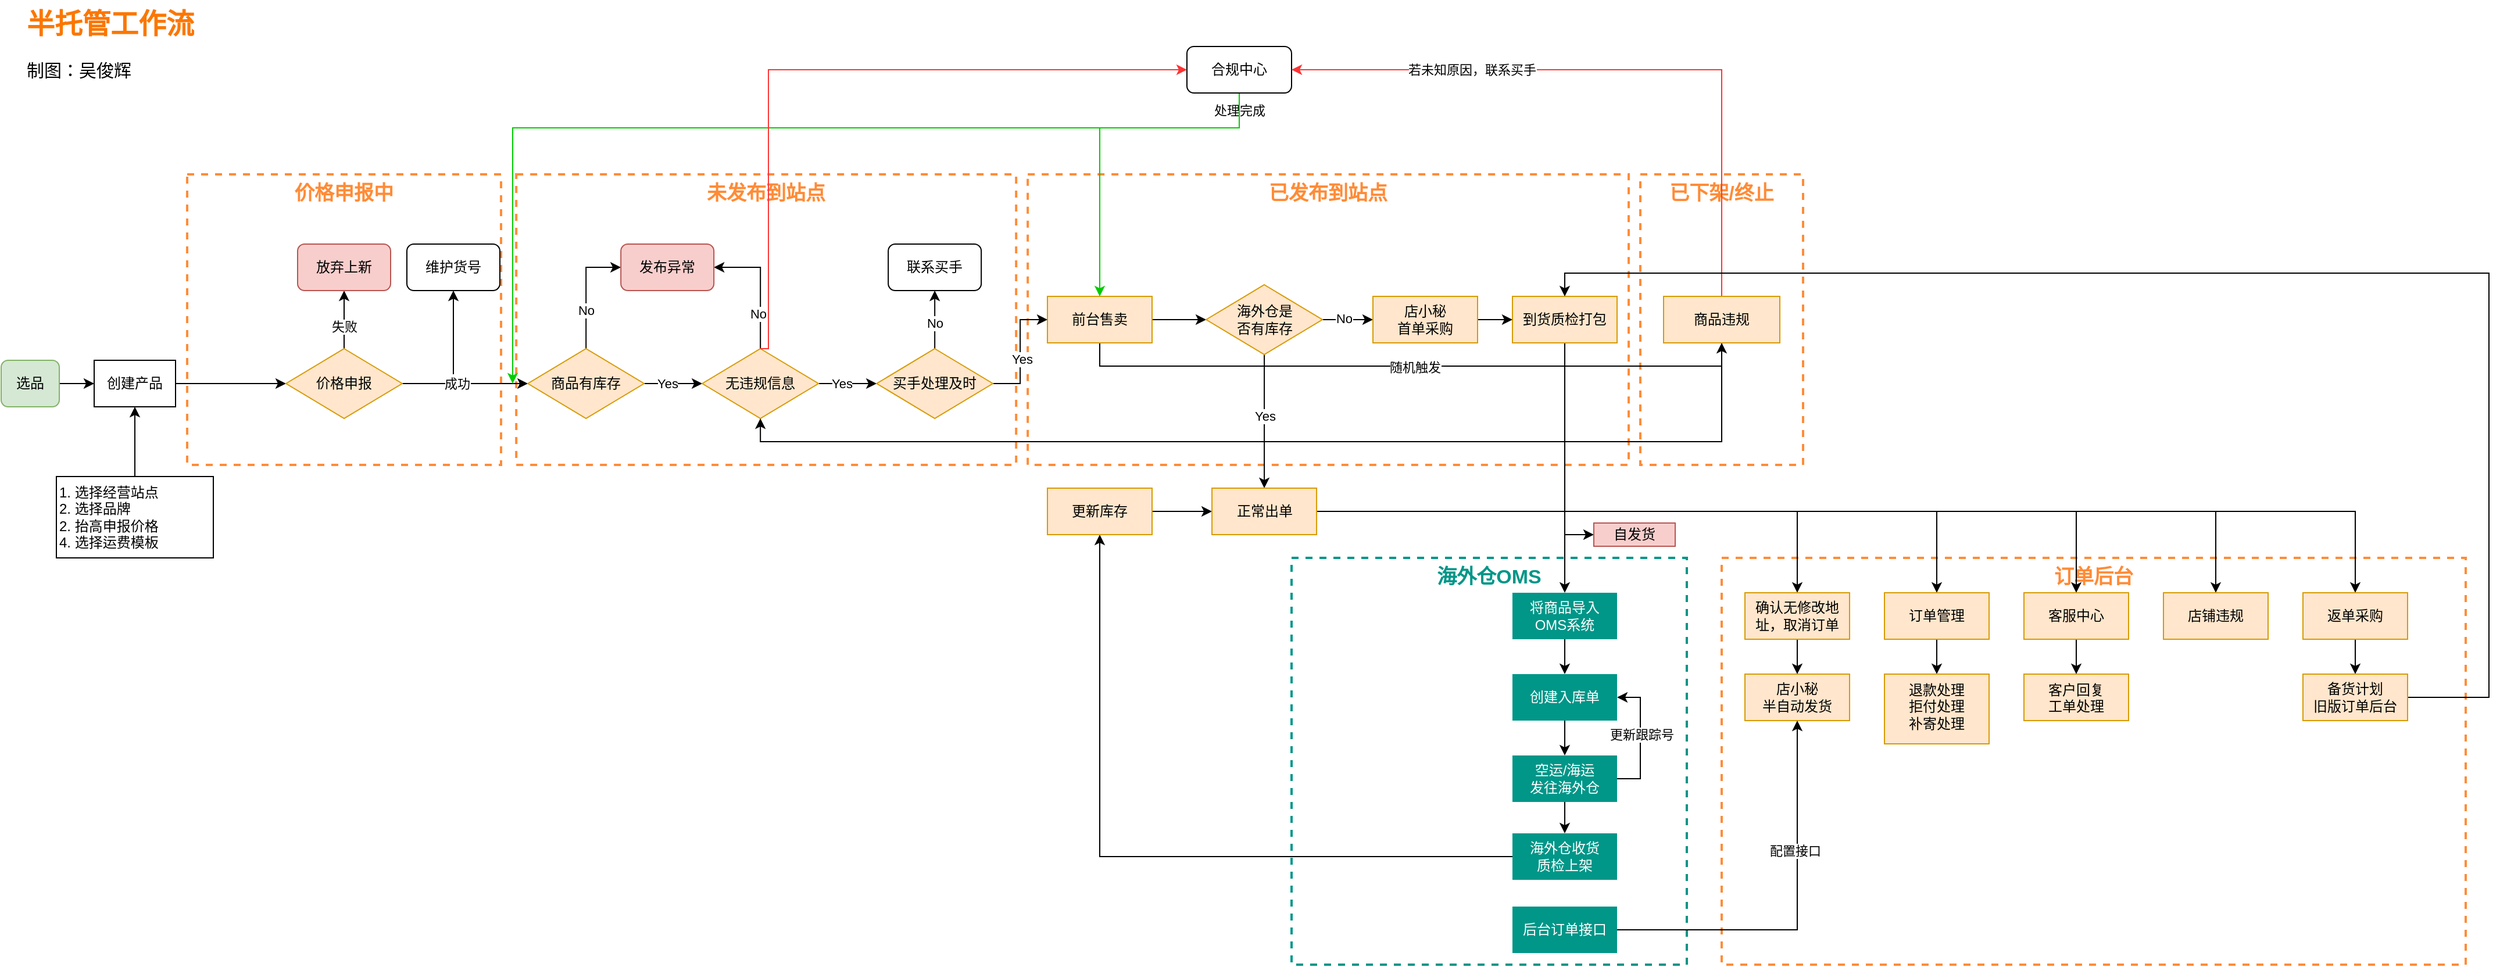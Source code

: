 <mxfile version="26.0.6">
  <diagram name="第 1 页" id="8UBDZhHqwM8WWdr9Ulw3">
    <mxGraphModel dx="1644" dy="853" grid="1" gridSize="10" guides="1" tooltips="1" connect="1" arrows="1" fold="1" page="1" pageScale="1" pageWidth="1169" pageHeight="827" background="#ffffff" math="0" shadow="0">
      <root>
        <mxCell id="0" />
        <mxCell id="1" parent="0" />
        <mxCell id="m9L9pV3n4SAriRHgxCJO-34" value="订单后台" style="rounded=0;whiteSpace=wrap;html=1;align=center;fillColor=none;horizontal=1;verticalAlign=top;fontColor=#ff8b36;fontStyle=1;fontSize=17;strokeWidth=2;strokeColor=#ff8c37;dashed=1;" vertex="1" parent="1">
          <mxGeometry x="1490" y="570" width="640" height="350" as="geometry" />
        </mxCell>
        <mxCell id="fUpJmD-WBHs-wK1vxoQ--46" value="&lt;font&gt;海外仓OMS&lt;/font&gt;" style="rounded=0;whiteSpace=wrap;html=1;align=center;fillColor=none;horizontal=1;verticalAlign=top;fontColor=#009688;fontStyle=1;fontSize=17;strokeWidth=2;strokeColor=#009688;dashed=1;" parent="1" vertex="1">
          <mxGeometry x="1120" y="570" width="340" height="350" as="geometry" />
        </mxCell>
        <mxCell id="824p-lf1ZnNUyni7ajF0-69" value="已发布到站点" style="rounded=0;whiteSpace=wrap;html=1;align=center;fillColor=none;horizontal=1;verticalAlign=top;fontColor=#ff8b36;fontStyle=1;fontSize=17;strokeWidth=2;strokeColor=#ff8c37;dashed=1;" parent="1" vertex="1">
          <mxGeometry x="893.08" y="240" width="516.92" height="250" as="geometry" />
        </mxCell>
        <mxCell id="824p-lf1ZnNUyni7ajF0-91" value="价格申报中" style="rounded=0;whiteSpace=wrap;html=1;align=center;fillColor=none;horizontal=1;verticalAlign=top;fontColor=#ff8b36;fontStyle=1;fontSize=17;strokeWidth=2;strokeColor=#ff8c37;dashed=1;" parent="1" vertex="1">
          <mxGeometry x="170" y="240" width="270" height="250" as="geometry" />
        </mxCell>
        <mxCell id="824p-lf1ZnNUyni7ajF0-81" value="已下架/终止" style="rounded=0;whiteSpace=wrap;html=1;align=center;fillColor=none;horizontal=1;verticalAlign=top;fontColor=#ff8b36;fontStyle=1;fontSize=17;strokeWidth=2;strokeColor=#ff8c37;dashed=1;" parent="1" vertex="1">
          <mxGeometry x="1420" y="240" width="140" height="250" as="geometry" />
        </mxCell>
        <mxCell id="824p-lf1ZnNUyni7ajF0-42" value="未发布到站点" style="rounded=0;whiteSpace=wrap;html=1;align=center;fillColor=none;horizontal=1;verticalAlign=top;fontColor=#ff8b36;fontStyle=1;fontSize=17;strokeWidth=2;strokeColor=#ff8c37;dashed=1;" parent="1" vertex="1">
          <mxGeometry x="453.08" y="240" width="430" height="250" as="geometry" />
        </mxCell>
        <mxCell id="824p-lf1ZnNUyni7ajF0-5" style="edgeStyle=orthogonalEdgeStyle;rounded=0;orthogonalLoop=1;jettySize=auto;html=1;entryX=0;entryY=0.5;entryDx=0;entryDy=0;" parent="1" source="824p-lf1ZnNUyni7ajF0-1" target="824p-lf1ZnNUyni7ajF0-4" edge="1">
          <mxGeometry relative="1" as="geometry" />
        </mxCell>
        <mxCell id="824p-lf1ZnNUyni7ajF0-1" value="选品" style="rounded=1;whiteSpace=wrap;html=1;fillColor=#d5e8d4;strokeColor=#82b366;" parent="1" vertex="1">
          <mxGeometry x="10" y="400" width="50" height="40" as="geometry" />
        </mxCell>
        <mxCell id="824p-lf1ZnNUyni7ajF0-94" style="edgeStyle=orthogonalEdgeStyle;rounded=0;orthogonalLoop=1;jettySize=auto;html=1;entryX=0;entryY=0.5;entryDx=0;entryDy=0;" parent="1" source="824p-lf1ZnNUyni7ajF0-4" target="824p-lf1ZnNUyni7ajF0-7" edge="1">
          <mxGeometry relative="1" as="geometry" />
        </mxCell>
        <mxCell id="824p-lf1ZnNUyni7ajF0-4" value="创建产品" style="rounded=0;whiteSpace=wrap;html=1;" parent="1" vertex="1">
          <mxGeometry x="90" y="400" width="70" height="40" as="geometry" />
        </mxCell>
        <mxCell id="824p-lf1ZnNUyni7ajF0-20" style="edgeStyle=orthogonalEdgeStyle;rounded=0;orthogonalLoop=1;jettySize=auto;html=1;entryX=0.5;entryY=1;entryDx=0;entryDy=0;" parent="1" source="824p-lf1ZnNUyni7ajF0-7" target="824p-lf1ZnNUyni7ajF0-19" edge="1">
          <mxGeometry relative="1" as="geometry" />
        </mxCell>
        <mxCell id="824p-lf1ZnNUyni7ajF0-21" value="失败" style="edgeLabel;html=1;align=center;verticalAlign=middle;resizable=0;points=[];" parent="824p-lf1ZnNUyni7ajF0-20" vertex="1" connectable="0">
          <mxGeometry x="-0.291" y="2" relative="1" as="geometry">
            <mxPoint x="2" y="-2" as="offset" />
          </mxGeometry>
        </mxCell>
        <mxCell id="824p-lf1ZnNUyni7ajF0-95" style="edgeStyle=orthogonalEdgeStyle;rounded=0;orthogonalLoop=1;jettySize=auto;html=1;entryX=0;entryY=0.5;entryDx=0;entryDy=0;" parent="1" source="824p-lf1ZnNUyni7ajF0-7" target="824p-lf1ZnNUyni7ajF0-29" edge="1">
          <mxGeometry relative="1" as="geometry" />
        </mxCell>
        <mxCell id="824p-lf1ZnNUyni7ajF0-96" value="成功" style="edgeLabel;html=1;align=center;verticalAlign=middle;resizable=0;points=[];" parent="824p-lf1ZnNUyni7ajF0-95" vertex="1" connectable="0">
          <mxGeometry x="-0.132" relative="1" as="geometry">
            <mxPoint as="offset" />
          </mxGeometry>
        </mxCell>
        <mxCell id="824p-lf1ZnNUyni7ajF0-7" value="价格申报" style="rhombus;whiteSpace=wrap;html=1;rounded=0;fillColor=#ffe6cc;strokeColor=#d79b00;" parent="1" vertex="1">
          <mxGeometry x="255" y="390" width="100" height="60" as="geometry" />
        </mxCell>
        <mxCell id="824p-lf1ZnNUyni7ajF0-19" value="放弃上新" style="rounded=1;whiteSpace=wrap;html=1;fillColor=#f8cecc;strokeColor=#b85450;" parent="1" vertex="1">
          <mxGeometry x="265" y="300" width="80" height="40" as="geometry" />
        </mxCell>
        <mxCell id="fUpJmD-WBHs-wK1vxoQ--29" style="edgeStyle=orthogonalEdgeStyle;rounded=0;orthogonalLoop=1;jettySize=auto;html=1;entryX=0;entryY=0.5;entryDx=0;entryDy=0;" parent="1" source="824p-lf1ZnNUyni7ajF0-27" target="824p-lf1ZnNUyni7ajF0-97" edge="1">
          <mxGeometry relative="1" as="geometry" />
        </mxCell>
        <mxCell id="m9L9pV3n4SAriRHgxCJO-27" style="edgeStyle=orthogonalEdgeStyle;rounded=0;orthogonalLoop=1;jettySize=auto;html=1;entryX=0.5;entryY=1;entryDx=0;entryDy=0;" edge="1" parent="1" source="824p-lf1ZnNUyni7ajF0-27" target="824p-lf1ZnNUyni7ajF0-78">
          <mxGeometry relative="1" as="geometry">
            <Array as="points">
              <mxPoint x="955" y="405" />
              <mxPoint x="1490" y="405" />
            </Array>
          </mxGeometry>
        </mxCell>
        <mxCell id="m9L9pV3n4SAriRHgxCJO-28" value="随机触发" style="edgeLabel;html=1;align=center;verticalAlign=middle;resizable=0;points=[];" vertex="1" connectable="0" parent="m9L9pV3n4SAriRHgxCJO-27">
          <mxGeometry x="0.011" y="-1" relative="1" as="geometry">
            <mxPoint as="offset" />
          </mxGeometry>
        </mxCell>
        <mxCell id="824p-lf1ZnNUyni7ajF0-27" value="前台售卖" style="whiteSpace=wrap;html=1;fillColor=#ffe6cc;strokeColor=#d79b00;rounded=0;" parent="1" vertex="1">
          <mxGeometry x="910.0" y="345" width="90" height="40" as="geometry" />
        </mxCell>
        <mxCell id="824p-lf1ZnNUyni7ajF0-32" value="" style="edgeStyle=orthogonalEdgeStyle;rounded=0;orthogonalLoop=1;jettySize=auto;html=1;" parent="1" source="824p-lf1ZnNUyni7ajF0-29" target="824p-lf1ZnNUyni7ajF0-31" edge="1">
          <mxGeometry relative="1" as="geometry" />
        </mxCell>
        <mxCell id="824p-lf1ZnNUyni7ajF0-35" value="Yes" style="edgeLabel;html=1;align=center;verticalAlign=middle;resizable=0;points=[];" parent="824p-lf1ZnNUyni7ajF0-32" vertex="1" connectable="0">
          <mxGeometry x="-0.361" y="1" relative="1" as="geometry">
            <mxPoint x="4" y="1" as="offset" />
          </mxGeometry>
        </mxCell>
        <mxCell id="824p-lf1ZnNUyni7ajF0-38" style="edgeStyle=orthogonalEdgeStyle;rounded=0;orthogonalLoop=1;jettySize=auto;html=1;entryX=0;entryY=0.5;entryDx=0;entryDy=0;" parent="1" source="824p-lf1ZnNUyni7ajF0-29" target="824p-lf1ZnNUyni7ajF0-37" edge="1">
          <mxGeometry relative="1" as="geometry" />
        </mxCell>
        <mxCell id="824p-lf1ZnNUyni7ajF0-40" value="No" style="edgeLabel;html=1;align=center;verticalAlign=middle;resizable=0;points=[];" parent="824p-lf1ZnNUyni7ajF0-38" vertex="1" connectable="0">
          <mxGeometry x="-0.343" relative="1" as="geometry">
            <mxPoint as="offset" />
          </mxGeometry>
        </mxCell>
        <mxCell id="824p-lf1ZnNUyni7ajF0-29" value="商品有库存" style="rhombus;whiteSpace=wrap;html=1;rounded=0;fillColor=#ffe6cc;strokeColor=#d79b00;" parent="1" vertex="1">
          <mxGeometry x="463.08" y="390" width="100" height="60" as="geometry" />
        </mxCell>
        <mxCell id="824p-lf1ZnNUyni7ajF0-34" value="" style="edgeStyle=orthogonalEdgeStyle;rounded=0;orthogonalLoop=1;jettySize=auto;html=1;" parent="1" source="824p-lf1ZnNUyni7ajF0-31" target="824p-lf1ZnNUyni7ajF0-33" edge="1">
          <mxGeometry relative="1" as="geometry" />
        </mxCell>
        <mxCell id="824p-lf1ZnNUyni7ajF0-36" value="Yes" style="edgeLabel;html=1;align=center;verticalAlign=middle;resizable=0;points=[];" parent="824p-lf1ZnNUyni7ajF0-34" vertex="1" connectable="0">
          <mxGeometry x="0.288" y="1" relative="1" as="geometry">
            <mxPoint x="-12" y="1" as="offset" />
          </mxGeometry>
        </mxCell>
        <mxCell id="824p-lf1ZnNUyni7ajF0-39" style="edgeStyle=orthogonalEdgeStyle;rounded=0;orthogonalLoop=1;jettySize=auto;html=1;entryX=1;entryY=0.5;entryDx=0;entryDy=0;" parent="1" source="824p-lf1ZnNUyni7ajF0-31" target="824p-lf1ZnNUyni7ajF0-37" edge="1">
          <mxGeometry relative="1" as="geometry" />
        </mxCell>
        <mxCell id="824p-lf1ZnNUyni7ajF0-41" value="No" style="edgeLabel;html=1;align=center;verticalAlign=middle;resizable=0;points=[];" parent="824p-lf1ZnNUyni7ajF0-39" vertex="1" connectable="0">
          <mxGeometry x="-0.449" y="3" relative="1" as="geometry">
            <mxPoint x="1" as="offset" />
          </mxGeometry>
        </mxCell>
        <mxCell id="824p-lf1ZnNUyni7ajF0-31" value="无违规信息" style="rhombus;whiteSpace=wrap;html=1;rounded=0;fillColor=#ffe6cc;strokeColor=#d79b00;" parent="1" vertex="1">
          <mxGeometry x="613.08" y="390" width="100" height="60" as="geometry" />
        </mxCell>
        <mxCell id="824p-lf1ZnNUyni7ajF0-48" style="edgeStyle=orthogonalEdgeStyle;rounded=0;orthogonalLoop=1;jettySize=auto;html=1;entryX=0.5;entryY=1;entryDx=0;entryDy=0;" parent="1" source="824p-lf1ZnNUyni7ajF0-33" target="824p-lf1ZnNUyni7ajF0-43" edge="1">
          <mxGeometry relative="1" as="geometry" />
        </mxCell>
        <mxCell id="824p-lf1ZnNUyni7ajF0-50" value="No" style="edgeLabel;html=1;align=center;verticalAlign=middle;resizable=0;points=[];" parent="824p-lf1ZnNUyni7ajF0-48" vertex="1" connectable="0">
          <mxGeometry x="-0.091" relative="1" as="geometry">
            <mxPoint as="offset" />
          </mxGeometry>
        </mxCell>
        <mxCell id="824p-lf1ZnNUyni7ajF0-55" value="" style="edgeStyle=orthogonalEdgeStyle;rounded=0;orthogonalLoop=1;jettySize=auto;html=1;entryX=0;entryY=0.5;entryDx=0;entryDy=0;" parent="1" source="824p-lf1ZnNUyni7ajF0-33" target="824p-lf1ZnNUyni7ajF0-27" edge="1">
          <mxGeometry relative="1" as="geometry">
            <mxPoint x="913.08" y="420" as="targetPoint" />
          </mxGeometry>
        </mxCell>
        <mxCell id="824p-lf1ZnNUyni7ajF0-61" value="Yes" style="edgeLabel;html=1;align=center;verticalAlign=middle;resizable=0;points=[];" parent="824p-lf1ZnNUyni7ajF0-55" vertex="1" connectable="0">
          <mxGeometry x="-0.13" y="-1" relative="1" as="geometry">
            <mxPoint as="offset" />
          </mxGeometry>
        </mxCell>
        <mxCell id="824p-lf1ZnNUyni7ajF0-33" value="买手处理及时" style="rhombus;whiteSpace=wrap;html=1;rounded=0;fillColor=#ffe6cc;strokeColor=#d79b00;" parent="1" vertex="1">
          <mxGeometry x="763.08" y="390" width="100" height="60" as="geometry" />
        </mxCell>
        <mxCell id="824p-lf1ZnNUyni7ajF0-37" value="发布异常" style="rounded=1;whiteSpace=wrap;html=1;fillColor=#f8cecc;strokeColor=#b85450;" parent="1" vertex="1">
          <mxGeometry x="543.08" y="300" width="80" height="40" as="geometry" />
        </mxCell>
        <mxCell id="824p-lf1ZnNUyni7ajF0-43" value="联系买手" style="rounded=1;whiteSpace=wrap;html=1;" parent="1" vertex="1">
          <mxGeometry x="773.08" y="300" width="80" height="40" as="geometry" />
        </mxCell>
        <mxCell id="fUpJmD-WBHs-wK1vxoQ--65" style="edgeStyle=orthogonalEdgeStyle;rounded=0;orthogonalLoop=1;jettySize=auto;html=1;entryX=0.5;entryY=0;entryDx=0;entryDy=0;strokeColor=#00CC00;" parent="1" source="824p-lf1ZnNUyni7ajF0-72" target="824p-lf1ZnNUyni7ajF0-27" edge="1">
          <mxGeometry relative="1" as="geometry">
            <Array as="points">
              <mxPoint x="1075" y="200" />
              <mxPoint x="955" y="200" />
            </Array>
          </mxGeometry>
        </mxCell>
        <mxCell id="fUpJmD-WBHs-wK1vxoQ--66" value="处理完成" style="edgeLabel;html=1;align=center;verticalAlign=middle;resizable=0;points=[];" parent="fUpJmD-WBHs-wK1vxoQ--65" vertex="1" connectable="0">
          <mxGeometry x="-0.902" relative="1" as="geometry">
            <mxPoint as="offset" />
          </mxGeometry>
        </mxCell>
        <mxCell id="fUpJmD-WBHs-wK1vxoQ--67" style="edgeStyle=orthogonalEdgeStyle;rounded=0;orthogonalLoop=1;jettySize=auto;html=1;strokeColor=#00CC00;" parent="1" source="824p-lf1ZnNUyni7ajF0-72" edge="1">
          <mxGeometry relative="1" as="geometry">
            <mxPoint x="450" y="420" as="targetPoint" />
            <Array as="points">
              <mxPoint x="1075" y="200" />
              <mxPoint x="450" y="200" />
            </Array>
          </mxGeometry>
        </mxCell>
        <mxCell id="824p-lf1ZnNUyni7ajF0-72" value="合规中心" style="rounded=1;whiteSpace=wrap;html=1;" parent="1" vertex="1">
          <mxGeometry x="1030" y="130" width="90" height="40" as="geometry" />
        </mxCell>
        <mxCell id="824p-lf1ZnNUyni7ajF0-83" style="edgeStyle=orthogonalEdgeStyle;rounded=0;orthogonalLoop=1;jettySize=auto;html=1;entryX=1;entryY=0.5;entryDx=0;entryDy=0;exitX=0.5;exitY=0;exitDx=0;exitDy=0;strokeColor=#FF3333;" parent="1" source="824p-lf1ZnNUyni7ajF0-78" target="824p-lf1ZnNUyni7ajF0-72" edge="1">
          <mxGeometry relative="1" as="geometry">
            <Array as="points">
              <mxPoint x="1490" y="150" />
            </Array>
          </mxGeometry>
        </mxCell>
        <mxCell id="m9L9pV3n4SAriRHgxCJO-10" value="若未知原因，联系买手" style="edgeLabel;html=1;align=center;verticalAlign=middle;resizable=0;points=[];" vertex="1" connectable="0" parent="824p-lf1ZnNUyni7ajF0-83">
          <mxGeometry x="0.453" relative="1" as="geometry">
            <mxPoint as="offset" />
          </mxGeometry>
        </mxCell>
        <mxCell id="824p-lf1ZnNUyni7ajF0-90" style="edgeStyle=orthogonalEdgeStyle;rounded=0;orthogonalLoop=1;jettySize=auto;html=1;entryX=0.5;entryY=1;entryDx=0;entryDy=0;" parent="1" source="824p-lf1ZnNUyni7ajF0-78" target="824p-lf1ZnNUyni7ajF0-31" edge="1">
          <mxGeometry relative="1" as="geometry">
            <Array as="points">
              <mxPoint x="1490" y="470" />
              <mxPoint x="663" y="470" />
            </Array>
          </mxGeometry>
        </mxCell>
        <mxCell id="824p-lf1ZnNUyni7ajF0-78" value="商品违规" style="whiteSpace=wrap;html=1;fillColor=#ffe6cc;strokeColor=#d79b00;rounded=0;" parent="1" vertex="1">
          <mxGeometry x="1440" y="345" width="100" height="40" as="geometry" />
        </mxCell>
        <mxCell id="824p-lf1ZnNUyni7ajF0-85" style="edgeStyle=orthogonalEdgeStyle;rounded=0;orthogonalLoop=1;jettySize=auto;html=1;entryX=0;entryY=0.5;entryDx=0;entryDy=0;exitX=0.5;exitY=0;exitDx=0;exitDy=0;strokeColor=#FF3333;" parent="1" source="824p-lf1ZnNUyni7ajF0-31" target="824p-lf1ZnNUyni7ajF0-72" edge="1">
          <mxGeometry relative="1" as="geometry">
            <Array as="points">
              <mxPoint x="670" y="390" />
              <mxPoint x="670" y="150" />
            </Array>
          </mxGeometry>
        </mxCell>
        <mxCell id="fUpJmD-WBHs-wK1vxoQ--25" style="edgeStyle=orthogonalEdgeStyle;rounded=0;orthogonalLoop=1;jettySize=auto;html=1;entryX=0.5;entryY=0;entryDx=0;entryDy=0;" parent="1" source="824p-lf1ZnNUyni7ajF0-97" target="fUpJmD-WBHs-wK1vxoQ--28" edge="1">
          <mxGeometry relative="1" as="geometry">
            <mxPoint x="1096.54" y="400" as="targetPoint" />
          </mxGeometry>
        </mxCell>
        <mxCell id="fUpJmD-WBHs-wK1vxoQ--26" value="Yes" style="edgeLabel;html=1;align=center;verticalAlign=middle;resizable=0;points=[];" parent="fUpJmD-WBHs-wK1vxoQ--25" vertex="1" connectable="0">
          <mxGeometry x="-0.309" relative="1" as="geometry">
            <mxPoint y="13" as="offset" />
          </mxGeometry>
        </mxCell>
        <mxCell id="m9L9pV3n4SAriRHgxCJO-16" style="edgeStyle=orthogonalEdgeStyle;rounded=0;orthogonalLoop=1;jettySize=auto;html=1;entryX=0;entryY=0.5;entryDx=0;entryDy=0;" edge="1" parent="1" source="824p-lf1ZnNUyni7ajF0-97" target="fUpJmD-WBHs-wK1vxoQ--20">
          <mxGeometry relative="1" as="geometry" />
        </mxCell>
        <mxCell id="m9L9pV3n4SAriRHgxCJO-17" value="No" style="edgeLabel;html=1;align=center;verticalAlign=middle;resizable=0;points=[];" vertex="1" connectable="0" parent="m9L9pV3n4SAriRHgxCJO-16">
          <mxGeometry x="0.101" y="1" relative="1" as="geometry">
            <mxPoint x="-6" as="offset" />
          </mxGeometry>
        </mxCell>
        <mxCell id="824p-lf1ZnNUyni7ajF0-97" value="海外仓是&lt;div&gt;否有库存&lt;/div&gt;" style="rhombus;whiteSpace=wrap;html=1;rounded=0;fillColor=#ffe6cc;strokeColor=#d79b00;" parent="1" vertex="1">
          <mxGeometry x="1046.54" y="335" width="100" height="60" as="geometry" />
        </mxCell>
        <mxCell id="fUpJmD-WBHs-wK1vxoQ--42" style="edgeStyle=orthogonalEdgeStyle;rounded=0;orthogonalLoop=1;jettySize=auto;html=1;entryX=0.5;entryY=0;entryDx=0;entryDy=0;" parent="1" source="fUpJmD-WBHs-wK1vxoQ--10" target="fUpJmD-WBHs-wK1vxoQ--11" edge="1">
          <mxGeometry relative="1" as="geometry" />
        </mxCell>
        <mxCell id="m9L9pV3n4SAriRHgxCJO-42" style="edgeStyle=orthogonalEdgeStyle;rounded=0;orthogonalLoop=1;jettySize=auto;html=1;entryX=0;entryY=0.5;entryDx=0;entryDy=0;" edge="1" parent="1" source="fUpJmD-WBHs-wK1vxoQ--10" target="m9L9pV3n4SAriRHgxCJO-18">
          <mxGeometry relative="1" as="geometry" />
        </mxCell>
        <mxCell id="fUpJmD-WBHs-wK1vxoQ--10" value="到货质检打包" style="whiteSpace=wrap;html=1;fillColor=#ffe6cc;strokeColor=#d79b00;rounded=0;" parent="1" vertex="1">
          <mxGeometry x="1310" y="345" width="90" height="40" as="geometry" />
        </mxCell>
        <mxCell id="fUpJmD-WBHs-wK1vxoQ--40" style="edgeStyle=orthogonalEdgeStyle;rounded=0;orthogonalLoop=1;jettySize=auto;html=1;entryX=0.5;entryY=0;entryDx=0;entryDy=0;" parent="1" source="fUpJmD-WBHs-wK1vxoQ--11" target="fUpJmD-WBHs-wK1vxoQ--12" edge="1">
          <mxGeometry relative="1" as="geometry" />
        </mxCell>
        <mxCell id="fUpJmD-WBHs-wK1vxoQ--11" value="将商品导入&lt;div&gt;OMS系统&lt;/div&gt;" style="whiteSpace=wrap;html=1;fillColor=#009688;strokeColor=none;rounded=0;fontColor=#FFFFFF;" parent="1" vertex="1">
          <mxGeometry x="1310" y="600" width="90" height="40" as="geometry" />
        </mxCell>
        <mxCell id="fUpJmD-WBHs-wK1vxoQ--14" value="" style="edgeStyle=orthogonalEdgeStyle;rounded=0;orthogonalLoop=1;jettySize=auto;html=1;" parent="1" source="fUpJmD-WBHs-wK1vxoQ--12" target="fUpJmD-WBHs-wK1vxoQ--13" edge="1">
          <mxGeometry relative="1" as="geometry" />
        </mxCell>
        <mxCell id="fUpJmD-WBHs-wK1vxoQ--12" value="创建入库单" style="whiteSpace=wrap;html=1;fillColor=#009688;strokeColor=none;rounded=0;fontColor=#FFFFFF;" parent="1" vertex="1">
          <mxGeometry x="1310" y="670" width="90" height="40" as="geometry" />
        </mxCell>
        <mxCell id="fUpJmD-WBHs-wK1vxoQ--16" value="" style="edgeStyle=orthogonalEdgeStyle;rounded=0;orthogonalLoop=1;jettySize=auto;html=1;" parent="1" source="fUpJmD-WBHs-wK1vxoQ--13" target="fUpJmD-WBHs-wK1vxoQ--15" edge="1">
          <mxGeometry relative="1" as="geometry" />
        </mxCell>
        <mxCell id="fUpJmD-WBHs-wK1vxoQ--44" style="edgeStyle=orthogonalEdgeStyle;rounded=0;orthogonalLoop=1;jettySize=auto;html=1;entryX=1;entryY=0.5;entryDx=0;entryDy=0;" parent="1" target="fUpJmD-WBHs-wK1vxoQ--12" edge="1">
          <mxGeometry relative="1" as="geometry">
            <mxPoint x="1370" y="760" as="sourcePoint" />
            <mxPoint x="1415" y="710" as="targetPoint" />
            <Array as="points">
              <mxPoint x="1420" y="760" />
              <mxPoint x="1420" y="690" />
            </Array>
          </mxGeometry>
        </mxCell>
        <mxCell id="fUpJmD-WBHs-wK1vxoQ--45" value="更新跟踪号" style="edgeLabel;html=1;align=center;verticalAlign=middle;resizable=0;points=[];" parent="fUpJmD-WBHs-wK1vxoQ--44" vertex="1" connectable="0">
          <mxGeometry x="0.259" y="-1" relative="1" as="geometry">
            <mxPoint as="offset" />
          </mxGeometry>
        </mxCell>
        <mxCell id="fUpJmD-WBHs-wK1vxoQ--13" value="空运/海运&lt;div&gt;发往海外仓&lt;/div&gt;" style="whiteSpace=wrap;html=1;fillColor=#009688;strokeColor=none;rounded=0;fontColor=#FFFFFF;" parent="1" vertex="1">
          <mxGeometry x="1310" y="740" width="90" height="40" as="geometry" />
        </mxCell>
        <mxCell id="fUpJmD-WBHs-wK1vxoQ--18" value="" style="edgeStyle=orthogonalEdgeStyle;rounded=0;orthogonalLoop=1;jettySize=auto;html=1;" parent="1" source="fUpJmD-WBHs-wK1vxoQ--15" target="fUpJmD-WBHs-wK1vxoQ--17" edge="1">
          <mxGeometry relative="1" as="geometry" />
        </mxCell>
        <mxCell id="fUpJmD-WBHs-wK1vxoQ--15" value="海外仓收货&lt;div&gt;质检上架&lt;/div&gt;" style="whiteSpace=wrap;html=1;fillColor=#009688;strokeColor=none;rounded=0;fontColor=#FFFFFF;" parent="1" vertex="1">
          <mxGeometry x="1310" y="807" width="90" height="40" as="geometry" />
        </mxCell>
        <mxCell id="fUpJmD-WBHs-wK1vxoQ--41" style="edgeStyle=orthogonalEdgeStyle;rounded=0;orthogonalLoop=1;jettySize=auto;html=1;entryX=0;entryY=0.5;entryDx=0;entryDy=0;" parent="1" source="fUpJmD-WBHs-wK1vxoQ--17" target="fUpJmD-WBHs-wK1vxoQ--28" edge="1">
          <mxGeometry relative="1" as="geometry" />
        </mxCell>
        <mxCell id="fUpJmD-WBHs-wK1vxoQ--17" value="更新库存" style="whiteSpace=wrap;html=1;fillColor=#ffe6cc;strokeColor=#d79b00;rounded=0;" parent="1" vertex="1">
          <mxGeometry x="910" y="510" width="90" height="40" as="geometry" />
        </mxCell>
        <mxCell id="m9L9pV3n4SAriRHgxCJO-14" style="edgeStyle=orthogonalEdgeStyle;rounded=0;orthogonalLoop=1;jettySize=auto;html=1;entryX=0;entryY=0.5;entryDx=0;entryDy=0;" edge="1" parent="1" source="fUpJmD-WBHs-wK1vxoQ--20" target="fUpJmD-WBHs-wK1vxoQ--10">
          <mxGeometry relative="1" as="geometry" />
        </mxCell>
        <mxCell id="fUpJmD-WBHs-wK1vxoQ--20" value="店小秘&lt;div&gt;首单采购&lt;/div&gt;" style="whiteSpace=wrap;html=1;fillColor=#ffe6cc;strokeColor=#d79b00;rounded=0;" parent="1" vertex="1">
          <mxGeometry x="1190" y="345" width="90" height="40" as="geometry" />
        </mxCell>
        <mxCell id="m9L9pV3n4SAriRHgxCJO-38" style="edgeStyle=orthogonalEdgeStyle;rounded=0;orthogonalLoop=1;jettySize=auto;html=1;entryX=0.5;entryY=0;entryDx=0;entryDy=0;" edge="1" parent="1" source="fUpJmD-WBHs-wK1vxoQ--28" target="m9L9pV3n4SAriRHgxCJO-31">
          <mxGeometry relative="1" as="geometry" />
        </mxCell>
        <mxCell id="m9L9pV3n4SAriRHgxCJO-40" style="edgeStyle=orthogonalEdgeStyle;rounded=0;orthogonalLoop=1;jettySize=auto;html=1;entryX=0.5;entryY=0;entryDx=0;entryDy=0;" edge="1" parent="1" source="fUpJmD-WBHs-wK1vxoQ--28" target="fUpJmD-WBHs-wK1vxoQ--70">
          <mxGeometry relative="1" as="geometry" />
        </mxCell>
        <mxCell id="m9L9pV3n4SAriRHgxCJO-48" style="edgeStyle=orthogonalEdgeStyle;rounded=0;orthogonalLoop=1;jettySize=auto;html=1;entryX=0.5;entryY=0;entryDx=0;entryDy=0;" edge="1" parent="1" source="fUpJmD-WBHs-wK1vxoQ--28" target="m9L9pV3n4SAriRHgxCJO-44">
          <mxGeometry relative="1" as="geometry" />
        </mxCell>
        <mxCell id="m9L9pV3n4SAriRHgxCJO-49" style="edgeStyle=orthogonalEdgeStyle;rounded=0;orthogonalLoop=1;jettySize=auto;html=1;entryX=0.5;entryY=0;entryDx=0;entryDy=0;" edge="1" parent="1" source="fUpJmD-WBHs-wK1vxoQ--28" target="m9L9pV3n4SAriRHgxCJO-43">
          <mxGeometry relative="1" as="geometry" />
        </mxCell>
        <mxCell id="m9L9pV3n4SAriRHgxCJO-50" style="edgeStyle=orthogonalEdgeStyle;rounded=0;orthogonalLoop=1;jettySize=auto;html=1;entryX=0.5;entryY=0;entryDx=0;entryDy=0;" edge="1" parent="1" source="fUpJmD-WBHs-wK1vxoQ--28" target="m9L9pV3n4SAriRHgxCJO-45">
          <mxGeometry relative="1" as="geometry" />
        </mxCell>
        <mxCell id="fUpJmD-WBHs-wK1vxoQ--28" value="正常出单" style="whiteSpace=wrap;html=1;fillColor=#ffe6cc;strokeColor=#d79b00;rounded=0;" parent="1" vertex="1">
          <mxGeometry x="1051.54" y="510" width="90" height="40" as="geometry" />
        </mxCell>
        <mxCell id="fUpJmD-WBHs-wK1vxoQ--34" value="店小秘&lt;div&gt;半自动发货&lt;/div&gt;" style="whiteSpace=wrap;html=1;fillColor=#ffe6cc;strokeColor=#d79b00;rounded=0;" parent="1" vertex="1">
          <mxGeometry x="1510" y="670" width="90" height="40" as="geometry" />
        </mxCell>
        <mxCell id="fUpJmD-WBHs-wK1vxoQ--48" style="edgeStyle=orthogonalEdgeStyle;rounded=0;orthogonalLoop=1;jettySize=auto;html=1;entryX=0.5;entryY=1;entryDx=0;entryDy=0;" parent="1" source="fUpJmD-WBHs-wK1vxoQ--47" target="824p-lf1ZnNUyni7ajF0-4" edge="1">
          <mxGeometry relative="1" as="geometry" />
        </mxCell>
        <mxCell id="fUpJmD-WBHs-wK1vxoQ--47" value="1.&amp;nbsp;&lt;span style=&quot;background-color: transparent; color: light-dark(rgb(0, 0, 0), rgb(255, 255, 255));&quot;&gt;选择经营站点&lt;/span&gt;&lt;div&gt;2. 选择品牌&lt;br&gt;&lt;div&gt;&lt;div&gt;2. 抬高申报价格&lt;/div&gt;&lt;div&gt;&lt;span style=&quot;background-color: transparent; color: light-dark(rgb(0, 0, 0), rgb(255, 255, 255));&quot;&gt;4. 选择运费模板&lt;/span&gt;&lt;/div&gt;&lt;/div&gt;&lt;/div&gt;" style="rounded=0;whiteSpace=wrap;html=1;align=left;" parent="1" vertex="1">
          <mxGeometry x="57.5" y="500" width="135" height="70" as="geometry" />
        </mxCell>
        <mxCell id="fUpJmD-WBHs-wK1vxoQ--69" value="&lt;h1 style=&quot;margin-top: 0px;&quot;&gt;&lt;font color=&quot;#fb7701&quot;&gt;半托管工作流&lt;/font&gt;&lt;/h1&gt;&lt;p&gt;&lt;span style=&quot;background-color: initial;&quot;&gt;&lt;font style=&quot;font-size: 15px;&quot;&gt;制图：吴俊辉&lt;/font&gt;&lt;/span&gt;&lt;br&gt;&lt;/p&gt;" style="text;html=1;whiteSpace=wrap;overflow=hidden;rounded=0;" parent="1" vertex="1">
          <mxGeometry x="30" y="90" width="280" height="120" as="geometry" />
        </mxCell>
        <mxCell id="m9L9pV3n4SAriRHgxCJO-41" style="edgeStyle=orthogonalEdgeStyle;rounded=0;orthogonalLoop=1;jettySize=auto;html=1;entryX=0.5;entryY=0;entryDx=0;entryDy=0;" edge="1" parent="1" source="fUpJmD-WBHs-wK1vxoQ--70" target="m9L9pV3n4SAriRHgxCJO-33">
          <mxGeometry relative="1" as="geometry" />
        </mxCell>
        <mxCell id="fUpJmD-WBHs-wK1vxoQ--70" value="订单管理" style="whiteSpace=wrap;html=1;fillColor=#ffe6cc;strokeColor=#d79b00;rounded=0;" parent="1" vertex="1">
          <mxGeometry x="1630" y="600" width="90" height="40" as="geometry" />
        </mxCell>
        <mxCell id="m9L9pV3n4SAriRHgxCJO-1" value="维护货号" style="rounded=1;whiteSpace=wrap;html=1;" vertex="1" parent="1">
          <mxGeometry x="359.0" y="300" width="80" height="40" as="geometry" />
        </mxCell>
        <mxCell id="m9L9pV3n4SAriRHgxCJO-6" value="" style="endArrow=classic;html=1;rounded=0;" edge="1" parent="1">
          <mxGeometry width="50" height="50" relative="1" as="geometry">
            <mxPoint x="399" y="412" as="sourcePoint" />
            <mxPoint x="399" y="340" as="targetPoint" />
          </mxGeometry>
        </mxCell>
        <mxCell id="m9L9pV3n4SAriRHgxCJO-36" style="edgeStyle=orthogonalEdgeStyle;rounded=0;orthogonalLoop=1;jettySize=auto;html=1;entryX=0.5;entryY=1;entryDx=0;entryDy=0;" edge="1" parent="1" source="m9L9pV3n4SAriRHgxCJO-7" target="fUpJmD-WBHs-wK1vxoQ--34">
          <mxGeometry relative="1" as="geometry" />
        </mxCell>
        <mxCell id="m9L9pV3n4SAriRHgxCJO-37" value="配置接口" style="edgeLabel;html=1;align=center;verticalAlign=middle;resizable=0;points=[];" vertex="1" connectable="0" parent="m9L9pV3n4SAriRHgxCJO-36">
          <mxGeometry x="0.333" y="2" relative="1" as="geometry">
            <mxPoint as="offset" />
          </mxGeometry>
        </mxCell>
        <mxCell id="m9L9pV3n4SAriRHgxCJO-7" value="后台订单接口" style="whiteSpace=wrap;html=1;fillColor=#009688;strokeColor=none;rounded=0;fontColor=#FFFFFF;" vertex="1" parent="1">
          <mxGeometry x="1310" y="870" width="90" height="40" as="geometry" />
        </mxCell>
        <mxCell id="m9L9pV3n4SAriRHgxCJO-11" value="&lt;div&gt;客户回复&lt;/div&gt;&lt;div&gt;工单处理&lt;/div&gt;&lt;div&gt;&lt;br&gt;&lt;/div&gt;" style="whiteSpace=wrap;html=1;fillColor=#ffe6cc;strokeColor=#d79b00;rounded=0;verticalAlign=top;" vertex="1" parent="1">
          <mxGeometry x="1750" y="670" width="90" height="40" as="geometry" />
        </mxCell>
        <mxCell id="m9L9pV3n4SAriRHgxCJO-18" value="自发货" style="whiteSpace=wrap;html=1;fillColor=#f8cecc;strokeColor=#b85450;rounded=0;" vertex="1" parent="1">
          <mxGeometry x="1380" y="540" width="70" height="20" as="geometry" />
        </mxCell>
        <mxCell id="m9L9pV3n4SAriRHgxCJO-39" style="edgeStyle=orthogonalEdgeStyle;rounded=0;orthogonalLoop=1;jettySize=auto;html=1;entryX=0.5;entryY=0;entryDx=0;entryDy=0;" edge="1" parent="1" source="m9L9pV3n4SAriRHgxCJO-31" target="fUpJmD-WBHs-wK1vxoQ--34">
          <mxGeometry relative="1" as="geometry" />
        </mxCell>
        <mxCell id="m9L9pV3n4SAriRHgxCJO-31" value="确认无修改地址，取消订单" style="whiteSpace=wrap;html=1;fillColor=#ffe6cc;strokeColor=#d79b00;rounded=0;" vertex="1" parent="1">
          <mxGeometry x="1510" y="600" width="90" height="40" as="geometry" />
        </mxCell>
        <mxCell id="m9L9pV3n4SAriRHgxCJO-33" value="退款处理&lt;div&gt;拒付处理&lt;/div&gt;&lt;div&gt;补寄处理&lt;/div&gt;&lt;div&gt;&lt;br&gt;&lt;/div&gt;" style="whiteSpace=wrap;html=1;fillColor=#ffe6cc;strokeColor=#d79b00;rounded=0;align=center;verticalAlign=top;" vertex="1" parent="1">
          <mxGeometry x="1630" y="670" width="90" height="60" as="geometry" />
        </mxCell>
        <mxCell id="m9L9pV3n4SAriRHgxCJO-43" value="&lt;div&gt;店铺违规&lt;/div&gt;" style="whiteSpace=wrap;html=1;fillColor=#ffe6cc;strokeColor=#d79b00;rounded=0;" vertex="1" parent="1">
          <mxGeometry x="1870" y="600" width="90" height="40" as="geometry" />
        </mxCell>
        <mxCell id="m9L9pV3n4SAriRHgxCJO-51" style="edgeStyle=orthogonalEdgeStyle;rounded=0;orthogonalLoop=1;jettySize=auto;html=1;entryX=0.5;entryY=0;entryDx=0;entryDy=0;" edge="1" parent="1" source="m9L9pV3n4SAriRHgxCJO-44" target="m9L9pV3n4SAriRHgxCJO-11">
          <mxGeometry relative="1" as="geometry" />
        </mxCell>
        <mxCell id="m9L9pV3n4SAriRHgxCJO-44" value="客服中心" style="whiteSpace=wrap;html=1;fillColor=#ffe6cc;strokeColor=#d79b00;rounded=0;" vertex="1" parent="1">
          <mxGeometry x="1750" y="600" width="90" height="40" as="geometry" />
        </mxCell>
        <mxCell id="m9L9pV3n4SAriRHgxCJO-52" value="" style="edgeStyle=orthogonalEdgeStyle;rounded=0;orthogonalLoop=1;jettySize=auto;html=1;" edge="1" parent="1" source="m9L9pV3n4SAriRHgxCJO-45" target="m9L9pV3n4SAriRHgxCJO-46">
          <mxGeometry relative="1" as="geometry" />
        </mxCell>
        <mxCell id="m9L9pV3n4SAriRHgxCJO-45" value="返单采购" style="whiteSpace=wrap;html=1;fillColor=#ffe6cc;strokeColor=#d79b00;rounded=0;" vertex="1" parent="1">
          <mxGeometry x="1990" y="600" width="90" height="40" as="geometry" />
        </mxCell>
        <mxCell id="m9L9pV3n4SAriRHgxCJO-47" style="edgeStyle=orthogonalEdgeStyle;rounded=0;orthogonalLoop=1;jettySize=auto;html=1;entryX=0.5;entryY=0;entryDx=0;entryDy=0;" edge="1" parent="1" source="m9L9pV3n4SAriRHgxCJO-46" target="fUpJmD-WBHs-wK1vxoQ--10">
          <mxGeometry relative="1" as="geometry">
            <Array as="points">
              <mxPoint x="2150" y="690" />
              <mxPoint x="2150" y="325" />
              <mxPoint x="1355" y="325" />
            </Array>
          </mxGeometry>
        </mxCell>
        <mxCell id="m9L9pV3n4SAriRHgxCJO-46" value="备货计划&lt;div&gt;旧版订单后台&lt;/div&gt;" style="whiteSpace=wrap;html=1;fillColor=#ffe6cc;strokeColor=#d79b00;rounded=0;" vertex="1" parent="1">
          <mxGeometry x="1990" y="670" width="90" height="40" as="geometry" />
        </mxCell>
      </root>
    </mxGraphModel>
  </diagram>
</mxfile>
